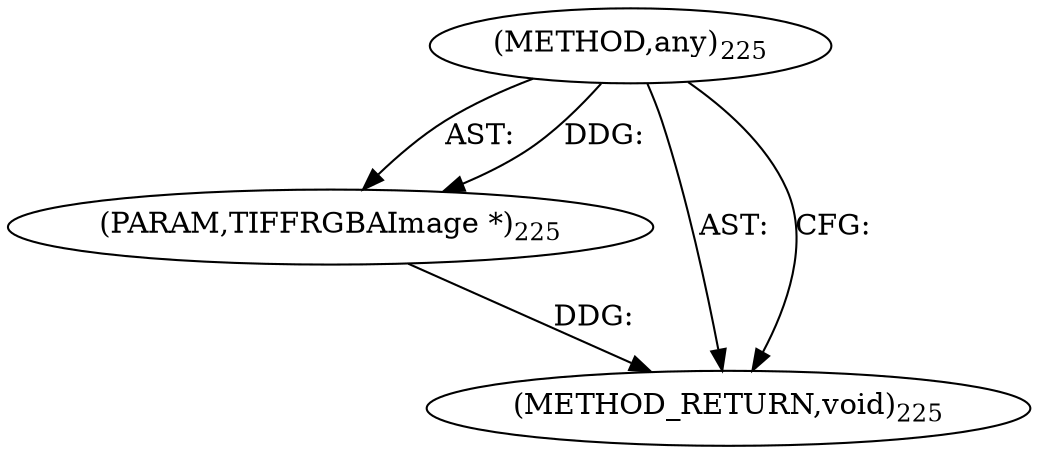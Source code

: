 digraph "any" {  
"8261" [label = <(METHOD,any)<SUB>225</SUB>> ]
"8262" [label = <(PARAM,TIFFRGBAImage *)<SUB>225</SUB>> ]
"8263" [label = <(METHOD_RETURN,void)<SUB>225</SUB>> ]
  "8261" -> "8262"  [ label = "AST: "] 
  "8261" -> "8263"  [ label = "AST: "] 
  "8261" -> "8263"  [ label = "CFG: "] 
  "8262" -> "8263"  [ label = "DDG: "] 
  "8261" -> "8262"  [ label = "DDG: "] 
}
